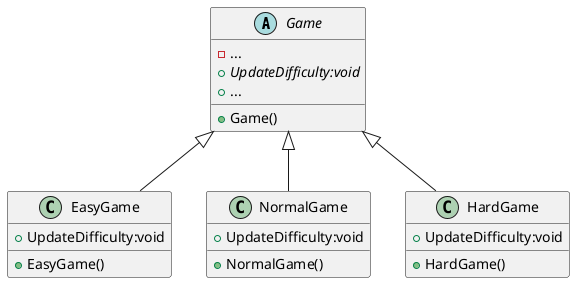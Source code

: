 @startuml
'https://plantuml.com/class-diagram

abstract class Game {
    - ...
    + Game()
    + {abstract} UpdateDifficulty:void
    + ...
}

class EasyGame {
    + EasyGame()
    + UpdateDifficulty:void
}

class NormalGame {
    + NormalGame()
    + UpdateDifficulty:void
}

class HardGame {
    + HardGame()
    + UpdateDifficulty:void
}


Game <|-- EasyGame
Game <|-- NormalGame
Game <|-- HardGame

@enduml